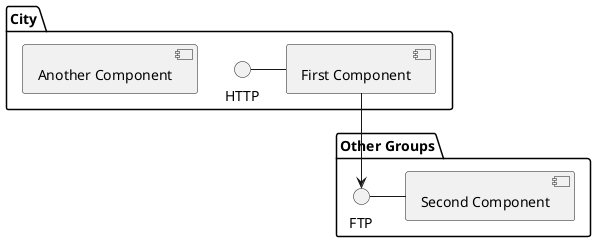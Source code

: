 @startuml

package "City" {
HTTP - [First Component]
[Another Component]
}

package "Other Groups" {
FTP - [Second Component]

[First Component] --> FTP
}

@enduml
